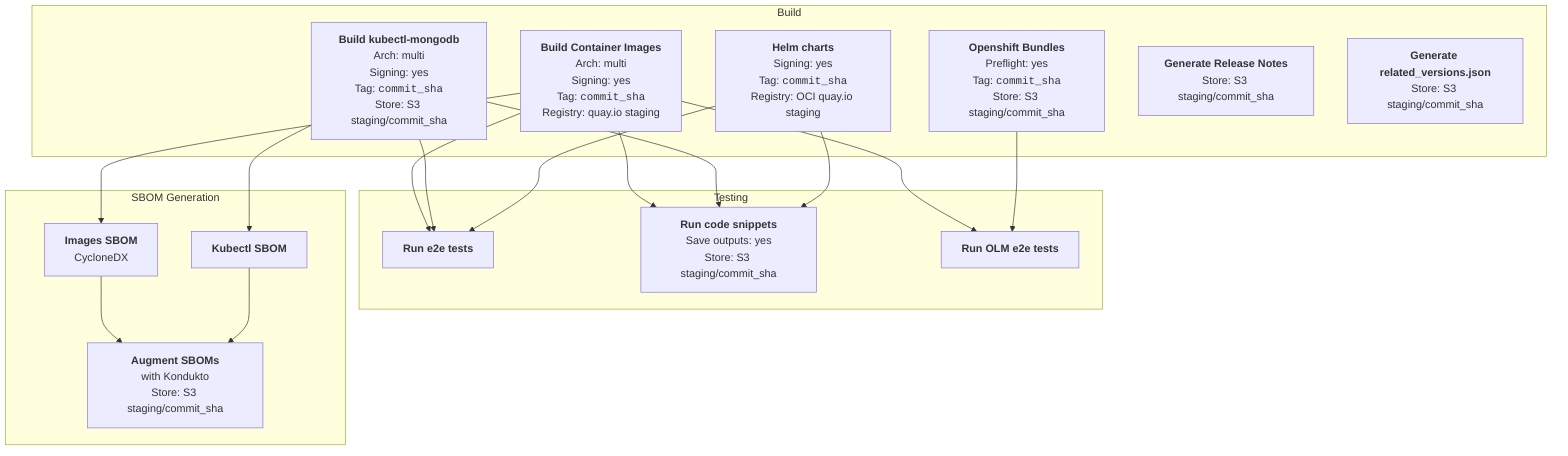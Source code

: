 ---
config:
  flowchart:
    htmlLabels: true
---
flowchart TD
%% ─────────────── Build stage ───────────────
    subgraph Build["Build"]
        CONTAINER_IMAGES["<b>Build Container Images</b><br>Arch: multi<br>Signing: yes<br>Tag: <code>commit_sha</code><br>Registry: quay.io staging"]
        KUBECTL_MONGODB["<b>Build kubectl-mongodb</b><br>Arch: multi<br>Signing: yes<br>Tag: <code>commit_sha</code><br>Store: S3 staging/commit_sha<br>"]
        HELM_CHARTS["<b>Helm charts</b><br>Signing: yes<br>Tag: <code>commit_sha</code><br>Registry: OCI quay.io staging"]
        OLM_BUNDLES["<b>Openshift Bundles</b><br>Preflight: yes<br>Tag: <code>commit_sha</code><br>Store: S3 staging/commit_sha"]
        RELEASE_NOTES["<b>Generate Release Notes</b><br>Store: S3 staging/commit_sha"]
        RELATED_VERSIONS_JSON["<b>Generate related_versions.json</b><br>Store: S3 staging/commit_sha"]
    end

%% ─────────────── Test stage ───────────────
    subgraph Testing["Testing"]
        TESTS["<b>Run e2e tests</b>"]
        CODE_SNIPPETS["<b>Run code snippets</b><br>Save outputs: yes<br>Store: S3 staging/commit_sha"]
        OLM_TESTS["<b>Run OLM e2e tests</b>"]
    end

%% ─────────────── SBOM Generation ───────────────
    subgraph SBOM ["SBOM Generation"]
        IMAGE_SBOM["<b>Images SBOM</b><br/>CycloneDX"]
        KUBECTL_SBOM["<b>Kubectl SBOM</b>"]
        AUGUMENTED_SBOM["<b>Augment SBOMs</b><br/>with&nbsp;Kondukto<br>Store: S3 staging/commit_sha"]
    end

%% ─────────────── Dependencies ───────────────
    CONTAINER_IMAGES --> TESTS & OLM_TESTS & IMAGE_SBOM & CODE_SNIPPETS
    KUBECTL_MONGODB --> TESTS & KUBECTL_SBOM & CODE_SNIPPETS
    IMAGE_SBOM & KUBECTL_SBOM --> AUGUMENTED_SBOM
    HELM_CHARTS --> TESTS & CODE_SNIPPETS
    OLM_BUNDLES --> OLM_TESTS